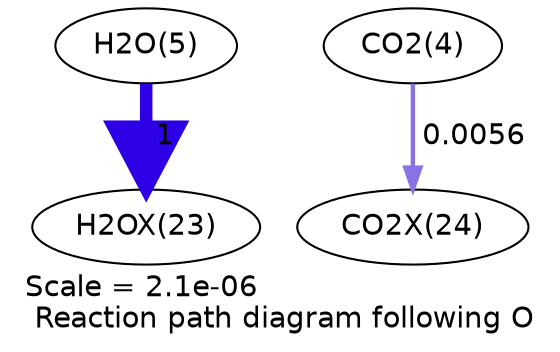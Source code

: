 digraph reaction_paths {
center=1;
s7 -> s26[fontname="Helvetica", penwidth=6, arrowsize=3, color="0.7, 1.5, 0.9"
, label=" 1"];
s6 -> s27[fontname="Helvetica", penwidth=2.09, arrowsize=1.04, color="0.7, 0.506, 0.9"
, label=" 0.0056"];
s6 [ fontname="Helvetica", label="CO2(4)"];
s7 [ fontname="Helvetica", label="H2O(5)"];
s26 [ fontname="Helvetica", label="H2OX(23)"];
s27 [ fontname="Helvetica", label="CO2X(24)"];
 label = "Scale = 2.1e-06\l Reaction path diagram following O";
 fontname = "Helvetica";
}
